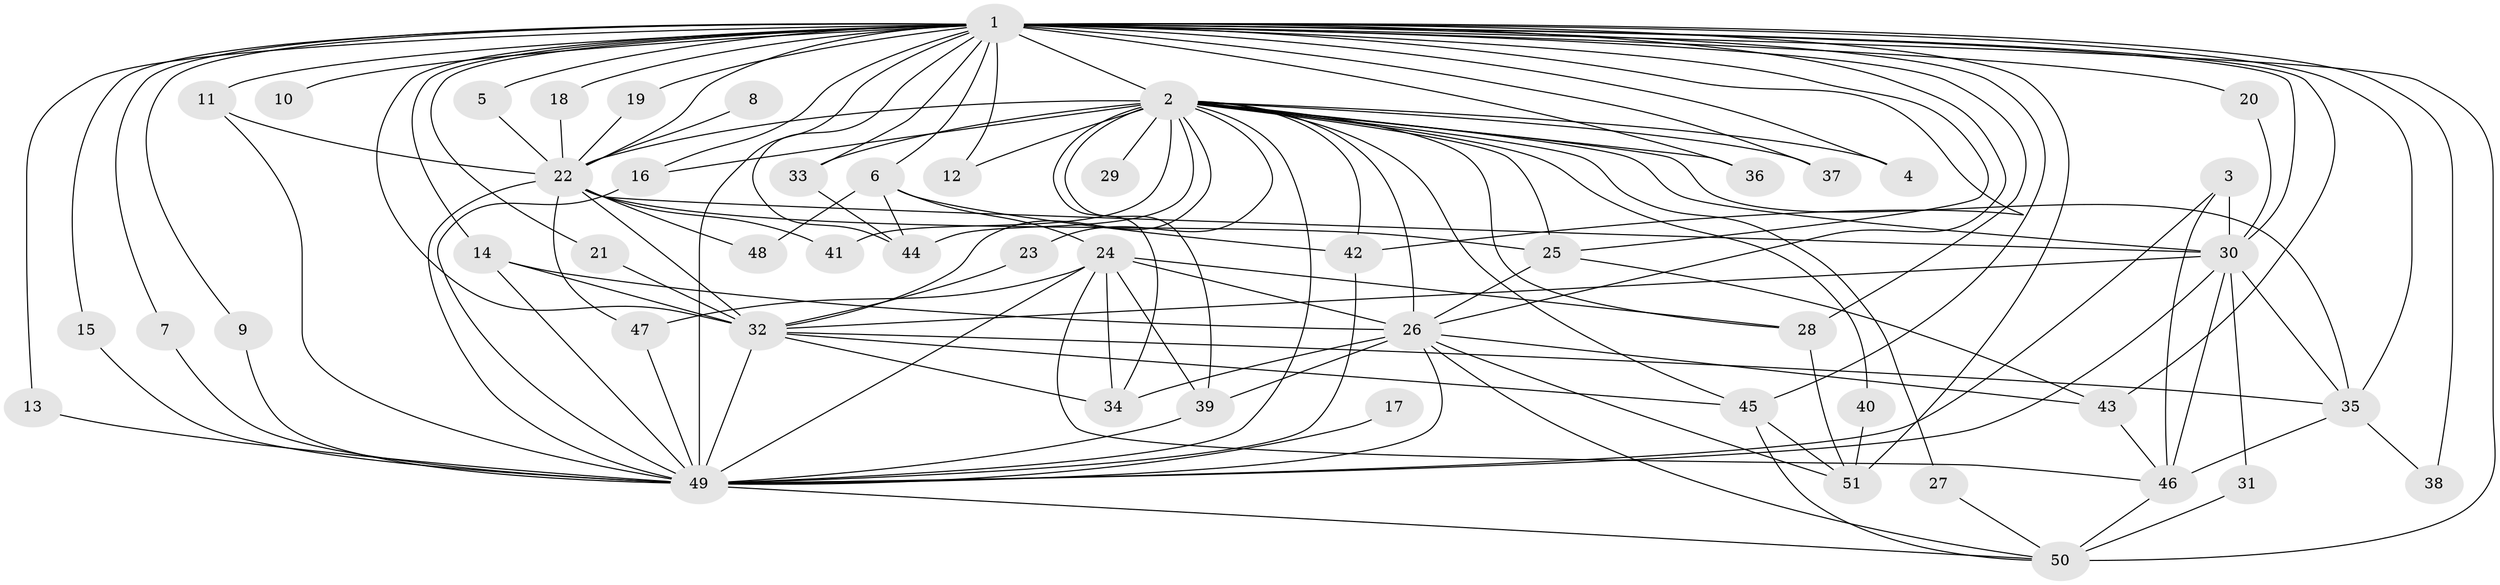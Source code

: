 // original degree distribution, {21: 0.009900990099009901, 20: 0.009900990099009901, 17: 0.009900990099009901, 25: 0.009900990099009901, 18: 0.009900990099009901, 27: 0.009900990099009901, 14: 0.009900990099009901, 19: 0.009900990099009901, 22: 0.009900990099009901, 15: 0.009900990099009901, 3: 0.25742574257425743, 11: 0.009900990099009901, 5: 0.06930693069306931, 2: 0.5148514851485149, 7: 0.019801980198019802, 4: 0.019801980198019802, 6: 0.009900990099009901}
// Generated by graph-tools (version 1.1) at 2025/49/03/09/25 03:49:35]
// undirected, 51 vertices, 130 edges
graph export_dot {
graph [start="1"]
  node [color=gray90,style=filled];
  1;
  2;
  3;
  4;
  5;
  6;
  7;
  8;
  9;
  10;
  11;
  12;
  13;
  14;
  15;
  16;
  17;
  18;
  19;
  20;
  21;
  22;
  23;
  24;
  25;
  26;
  27;
  28;
  29;
  30;
  31;
  32;
  33;
  34;
  35;
  36;
  37;
  38;
  39;
  40;
  41;
  42;
  43;
  44;
  45;
  46;
  47;
  48;
  49;
  50;
  51;
  1 -- 2 [weight=8.0];
  1 -- 4 [weight=1.0];
  1 -- 5 [weight=1.0];
  1 -- 6 [weight=2.0];
  1 -- 7 [weight=1.0];
  1 -- 9 [weight=1.0];
  1 -- 10 [weight=1.0];
  1 -- 11 [weight=1.0];
  1 -- 12 [weight=1.0];
  1 -- 13 [weight=1.0];
  1 -- 14 [weight=1.0];
  1 -- 15 [weight=1.0];
  1 -- 16 [weight=1.0];
  1 -- 18 [weight=1.0];
  1 -- 19 [weight=1.0];
  1 -- 20 [weight=1.0];
  1 -- 21 [weight=1.0];
  1 -- 22 [weight=5.0];
  1 -- 25 [weight=1.0];
  1 -- 26 [weight=1.0];
  1 -- 28 [weight=2.0];
  1 -- 30 [weight=4.0];
  1 -- 32 [weight=4.0];
  1 -- 33 [weight=2.0];
  1 -- 35 [weight=1.0];
  1 -- 36 [weight=1.0];
  1 -- 37 [weight=1.0];
  1 -- 38 [weight=2.0];
  1 -- 42 [weight=1.0];
  1 -- 43 [weight=1.0];
  1 -- 44 [weight=1.0];
  1 -- 45 [weight=1.0];
  1 -- 49 [weight=5.0];
  1 -- 50 [weight=2.0];
  1 -- 51 [weight=2.0];
  2 -- 4 [weight=1.0];
  2 -- 12 [weight=1.0];
  2 -- 16 [weight=1.0];
  2 -- 22 [weight=2.0];
  2 -- 23 [weight=1.0];
  2 -- 25 [weight=1.0];
  2 -- 26 [weight=1.0];
  2 -- 27 [weight=1.0];
  2 -- 28 [weight=1.0];
  2 -- 29 [weight=2.0];
  2 -- 30 [weight=2.0];
  2 -- 32 [weight=2.0];
  2 -- 33 [weight=2.0];
  2 -- 34 [weight=1.0];
  2 -- 35 [weight=1.0];
  2 -- 36 [weight=2.0];
  2 -- 37 [weight=1.0];
  2 -- 39 [weight=2.0];
  2 -- 40 [weight=1.0];
  2 -- 41 [weight=2.0];
  2 -- 42 [weight=1.0];
  2 -- 44 [weight=1.0];
  2 -- 45 [weight=1.0];
  2 -- 49 [weight=2.0];
  3 -- 30 [weight=1.0];
  3 -- 46 [weight=1.0];
  3 -- 49 [weight=1.0];
  5 -- 22 [weight=1.0];
  6 -- 24 [weight=1.0];
  6 -- 42 [weight=1.0];
  6 -- 44 [weight=1.0];
  6 -- 48 [weight=1.0];
  7 -- 49 [weight=1.0];
  8 -- 22 [weight=1.0];
  9 -- 49 [weight=1.0];
  11 -- 22 [weight=1.0];
  11 -- 49 [weight=1.0];
  13 -- 49 [weight=1.0];
  14 -- 26 [weight=1.0];
  14 -- 32 [weight=1.0];
  14 -- 49 [weight=1.0];
  15 -- 49 [weight=1.0];
  16 -- 49 [weight=1.0];
  17 -- 49 [weight=1.0];
  18 -- 22 [weight=1.0];
  19 -- 22 [weight=1.0];
  20 -- 30 [weight=1.0];
  21 -- 32 [weight=1.0];
  22 -- 25 [weight=1.0];
  22 -- 30 [weight=1.0];
  22 -- 32 [weight=1.0];
  22 -- 41 [weight=1.0];
  22 -- 47 [weight=1.0];
  22 -- 48 [weight=1.0];
  22 -- 49 [weight=1.0];
  23 -- 32 [weight=1.0];
  24 -- 26 [weight=1.0];
  24 -- 28 [weight=1.0];
  24 -- 34 [weight=1.0];
  24 -- 39 [weight=1.0];
  24 -- 46 [weight=1.0];
  24 -- 47 [weight=1.0];
  24 -- 49 [weight=2.0];
  25 -- 26 [weight=2.0];
  25 -- 43 [weight=1.0];
  26 -- 34 [weight=1.0];
  26 -- 39 [weight=1.0];
  26 -- 43 [weight=1.0];
  26 -- 49 [weight=1.0];
  26 -- 50 [weight=1.0];
  26 -- 51 [weight=1.0];
  27 -- 50 [weight=1.0];
  28 -- 51 [weight=1.0];
  30 -- 31 [weight=1.0];
  30 -- 32 [weight=1.0];
  30 -- 35 [weight=1.0];
  30 -- 46 [weight=2.0];
  30 -- 49 [weight=1.0];
  31 -- 50 [weight=1.0];
  32 -- 34 [weight=1.0];
  32 -- 35 [weight=1.0];
  32 -- 45 [weight=1.0];
  32 -- 49 [weight=1.0];
  33 -- 44 [weight=1.0];
  35 -- 38 [weight=1.0];
  35 -- 46 [weight=1.0];
  39 -- 49 [weight=1.0];
  40 -- 51 [weight=1.0];
  42 -- 49 [weight=1.0];
  43 -- 46 [weight=1.0];
  45 -- 50 [weight=1.0];
  45 -- 51 [weight=1.0];
  46 -- 50 [weight=1.0];
  47 -- 49 [weight=1.0];
  49 -- 50 [weight=1.0];
}
